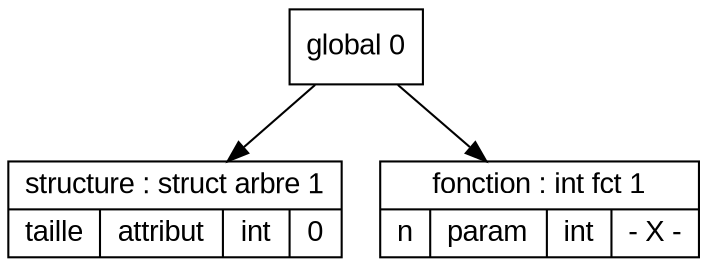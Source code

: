digraph "tds"{

	node [fontname="Arial"];

	N1 [shape=record label="{ structure : struct arbre 1
	| { taille | attribut | int | 0 }
	}"];

	N2 [shape=record label="{ fonction : int fct 1
	| { n | param | int | - X - }
	}"];

	N0 [shape=record label="{ global 0
	}"];


	N0 -> N1; 
	N0 -> N2; 
}
